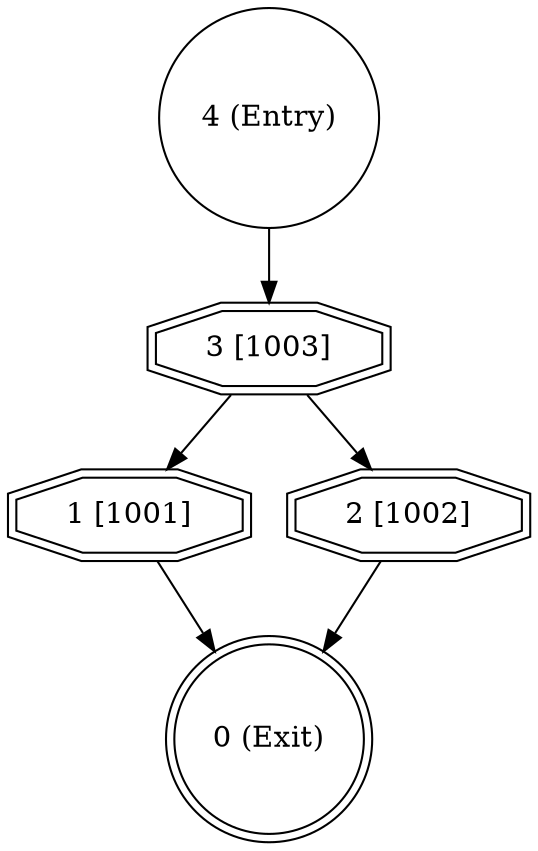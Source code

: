 strict digraph  {
0 [callees="[]", markers="[]", orderedSuccessors="[]", markType=0, label="0 (Exit)", shape=doublecircle];
1 [callees="['MARK']", markers="[1001]", orderedSuccessors="['0']", markType=3, label="1 [1001]", shape=doubleoctagon];
2 [callees="['MARK']", markers="[1002]", orderedSuccessors="['0']", markType=3, label="2 [1002]", shape=doubleoctagon];
3 [callees="['MARK']", markers="[1003]", orderedSuccessors="['2', '1']", markType=3, label="3 [1003]", shape=doubleoctagon];
4 [callees="[]", markers="[]", orderedSuccessors="['3']", markType=0, label="4 (Entry)", shape=circle];
1 -> 0  [id=0, backedge=False];
2 -> 0  [id=0, backedge=False];
3 -> 2  [id=2, backedge=False];
3 -> 1  [id=1, backedge=False];
4 -> 3  [id=3, backedge=False];
}
